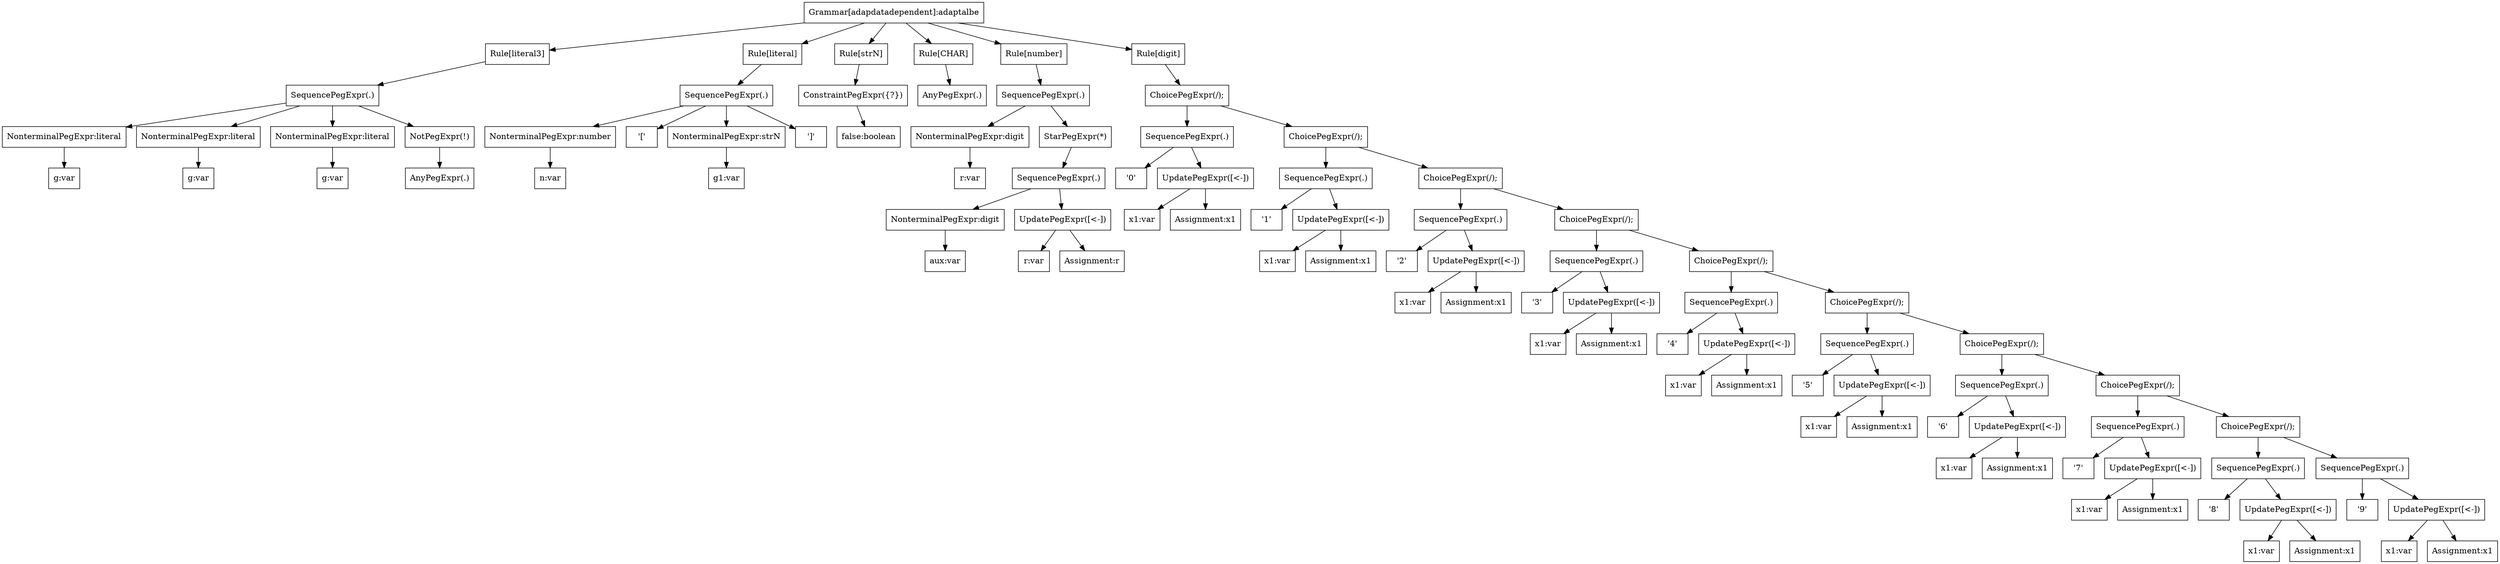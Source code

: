 Digraph adapdatadependent {
  node [shape="box"];
  grammar [label = "Grammar[adapdatadependent]:adaptalbe"];

  literal3Rule [label = "Rule[literal3]"];
  grammar -> literal3Rule;
  SequencePeg0 [label = "SequencePegExpr(.)"];
  literal3Rule -> SequencePeg0;
  NonterminalPeg1 [label = "NonterminalPegExpr:literal"];
  SequencePeg0 -> NonterminalPeg1;
  attributeExpr0 [label = "g:var"];
  NonterminalPeg1 -> attributeExpr0;
  NonterminalPeg2 [label = "NonterminalPegExpr:literal"];
  SequencePeg0 -> NonterminalPeg2;
  attributeExpr1 [label = "g:var"];
  NonterminalPeg2 -> attributeExpr1;
  NonterminalPeg3 [label = "NonterminalPegExpr:literal"];
  SequencePeg0 -> NonterminalPeg3;
  attributeExpr2 [label = "g:var"];
  NonterminalPeg3 -> attributeExpr2;
  NotPeg4 [label = "NotPegExpr(!)"];
  SequencePeg0 -> NotPeg4;
  AnyPeg5 [label = "AnyPegExpr(.)"];
  NotPeg4 -> AnyPeg5;
  literalRule [label = "Rule[literal]"];
  grammar -> literalRule;
  SequencePeg6 [label = "SequencePegExpr(.)"];
  literalRule -> SequencePeg6;
  NonterminalPeg7 [label = "NonterminalPegExpr:number"];
  SequencePeg6 -> NonterminalPeg7;
  attributeExpr3 [label = "n:var"];
  NonterminalPeg7 -> attributeExpr3;
  LiteralPeg8 [label = "'['"];
  SequencePeg6 -> LiteralPeg8;
  NonterminalPeg9 [label = "NonterminalPegExpr:strN"];
  SequencePeg6 -> NonterminalPeg9;
  attributeExpr4 [label = "g1:var"];
  NonterminalPeg9 -> attributeExpr4;
  LiteralPeg10 [label = "']'"];
  SequencePeg6 -> LiteralPeg10;
  strNRule [label = "Rule[strN]"];
  grammar -> strNRule;
  ConstraintPeg11 [label = "ConstraintPegExpr({?})"];
  strNRule -> ConstraintPeg11;
  BooleanLiteralExpr5 [label = "false:boolean"];
  ConstraintPeg11 -> BooleanLiteralExpr5;
  CHARRule [label = "Rule[CHAR]"];
  grammar -> CHARRule;
  AnyPeg12 [label = "AnyPegExpr(.)"];
  CHARRule -> AnyPeg12;
  numberRule [label = "Rule[number]"];
  grammar -> numberRule;
  SequencePeg13 [label = "SequencePegExpr(.)"];
  numberRule -> SequencePeg13;
  NonterminalPeg14 [label = "NonterminalPegExpr:digit"];
  SequencePeg13 -> NonterminalPeg14;
  attributeExpr6 [label = "r:var"];
  NonterminalPeg14 -> attributeExpr6;
  KleenePeg15 [label = "StarPegExpr(*)"];
  SequencePeg13 -> KleenePeg15;
  SequencePeg16 [label = "SequencePegExpr(.)"];
  KleenePeg15 -> SequencePeg16;
  NonterminalPeg17 [label = "NonterminalPegExpr:digit"];
  SequencePeg16 -> NonterminalPeg17;
  attributeExpr7 [label = "aux:var"];
  NonterminalPeg17 -> attributeExpr7;
  UpdatePeg18 [label = "UpdatePegExpr([<-])"];
  SequencePeg16 -> UpdatePeg18;
  attributeExpr8 [label = "r:var"];
  UpdatePeg18 -> attributeExpr8;
  assignmentNode0 [label = "Assignment:r"];
  UpdatePeg18 -> assignmentNode0;
  digitRule [label = "Rule[digit]"];
  grammar -> digitRule;
  choicePeg19 [label = "ChoicePegExpr(/);"];
  digitRule -> choicePeg19;
  SequencePeg20 [label = "SequencePegExpr(.)"];
  choicePeg19 -> SequencePeg20;
  LiteralPeg21 [label = "'0'"];
  SequencePeg20 -> LiteralPeg21;
  UpdatePeg22 [label = "UpdatePegExpr([<-])"];
  SequencePeg20 -> UpdatePeg22;
  attributeExpr9 [label = "x1:var"];
  UpdatePeg22 -> attributeExpr9;
  assignmentNode1 [label = "Assignment:x1"];
  UpdatePeg22 -> assignmentNode1;
  choicePeg23 [label = "ChoicePegExpr(/);"];
  choicePeg19 -> choicePeg23;
  SequencePeg24 [label = "SequencePegExpr(.)"];
  choicePeg23 -> SequencePeg24;
  LiteralPeg25 [label = "'1'"];
  SequencePeg24 -> LiteralPeg25;
  UpdatePeg26 [label = "UpdatePegExpr([<-])"];
  SequencePeg24 -> UpdatePeg26;
  attributeExpr10 [label = "x1:var"];
  UpdatePeg26 -> attributeExpr10;
  assignmentNode2 [label = "Assignment:x1"];
  UpdatePeg26 -> assignmentNode2;
  choicePeg27 [label = "ChoicePegExpr(/);"];
  choicePeg23 -> choicePeg27;
  SequencePeg28 [label = "SequencePegExpr(.)"];
  choicePeg27 -> SequencePeg28;
  LiteralPeg29 [label = "'2'"];
  SequencePeg28 -> LiteralPeg29;
  UpdatePeg30 [label = "UpdatePegExpr([<-])"];
  SequencePeg28 -> UpdatePeg30;
  attributeExpr11 [label = "x1:var"];
  UpdatePeg30 -> attributeExpr11;
  assignmentNode3 [label = "Assignment:x1"];
  UpdatePeg30 -> assignmentNode3;
  choicePeg31 [label = "ChoicePegExpr(/);"];
  choicePeg27 -> choicePeg31;
  SequencePeg32 [label = "SequencePegExpr(.)"];
  choicePeg31 -> SequencePeg32;
  LiteralPeg33 [label = "'3'"];
  SequencePeg32 -> LiteralPeg33;
  UpdatePeg34 [label = "UpdatePegExpr([<-])"];
  SequencePeg32 -> UpdatePeg34;
  attributeExpr12 [label = "x1:var"];
  UpdatePeg34 -> attributeExpr12;
  assignmentNode4 [label = "Assignment:x1"];
  UpdatePeg34 -> assignmentNode4;
  choicePeg35 [label = "ChoicePegExpr(/);"];
  choicePeg31 -> choicePeg35;
  SequencePeg36 [label = "SequencePegExpr(.)"];
  choicePeg35 -> SequencePeg36;
  LiteralPeg37 [label = "'4'"];
  SequencePeg36 -> LiteralPeg37;
  UpdatePeg38 [label = "UpdatePegExpr([<-])"];
  SequencePeg36 -> UpdatePeg38;
  attributeExpr13 [label = "x1:var"];
  UpdatePeg38 -> attributeExpr13;
  assignmentNode5 [label = "Assignment:x1"];
  UpdatePeg38 -> assignmentNode5;
  choicePeg39 [label = "ChoicePegExpr(/);"];
  choicePeg35 -> choicePeg39;
  SequencePeg40 [label = "SequencePegExpr(.)"];
  choicePeg39 -> SequencePeg40;
  LiteralPeg41 [label = "'5'"];
  SequencePeg40 -> LiteralPeg41;
  UpdatePeg42 [label = "UpdatePegExpr([<-])"];
  SequencePeg40 -> UpdatePeg42;
  attributeExpr14 [label = "x1:var"];
  UpdatePeg42 -> attributeExpr14;
  assignmentNode6 [label = "Assignment:x1"];
  UpdatePeg42 -> assignmentNode6;
  choicePeg43 [label = "ChoicePegExpr(/);"];
  choicePeg39 -> choicePeg43;
  SequencePeg44 [label = "SequencePegExpr(.)"];
  choicePeg43 -> SequencePeg44;
  LiteralPeg45 [label = "'6'"];
  SequencePeg44 -> LiteralPeg45;
  UpdatePeg46 [label = "UpdatePegExpr([<-])"];
  SequencePeg44 -> UpdatePeg46;
  attributeExpr15 [label = "x1:var"];
  UpdatePeg46 -> attributeExpr15;
  assignmentNode7 [label = "Assignment:x1"];
  UpdatePeg46 -> assignmentNode7;
  choicePeg47 [label = "ChoicePegExpr(/);"];
  choicePeg43 -> choicePeg47;
  SequencePeg48 [label = "SequencePegExpr(.)"];
  choicePeg47 -> SequencePeg48;
  LiteralPeg49 [label = "'7'"];
  SequencePeg48 -> LiteralPeg49;
  UpdatePeg50 [label = "UpdatePegExpr([<-])"];
  SequencePeg48 -> UpdatePeg50;
  attributeExpr16 [label = "x1:var"];
  UpdatePeg50 -> attributeExpr16;
  assignmentNode8 [label = "Assignment:x1"];
  UpdatePeg50 -> assignmentNode8;
  choicePeg51 [label = "ChoicePegExpr(/);"];
  choicePeg47 -> choicePeg51;
  SequencePeg52 [label = "SequencePegExpr(.)"];
  choicePeg51 -> SequencePeg52;
  LiteralPeg53 [label = "'8'"];
  SequencePeg52 -> LiteralPeg53;
  UpdatePeg54 [label = "UpdatePegExpr([<-])"];
  SequencePeg52 -> UpdatePeg54;
  attributeExpr17 [label = "x1:var"];
  UpdatePeg54 -> attributeExpr17;
  assignmentNode9 [label = "Assignment:x1"];
  UpdatePeg54 -> assignmentNode9;
  SequencePeg55 [label = "SequencePegExpr(.)"];
  choicePeg51 -> SequencePeg55;
  LiteralPeg56 [label = "'9'"];
  SequencePeg55 -> LiteralPeg56;
  UpdatePeg57 [label = "UpdatePegExpr([<-])"];
  SequencePeg55 -> UpdatePeg57;
  attributeExpr18 [label = "x1:var"];
  UpdatePeg57 -> attributeExpr18;
  assignmentNode10 [label = "Assignment:x1"];
  UpdatePeg57 -> assignmentNode10;
}